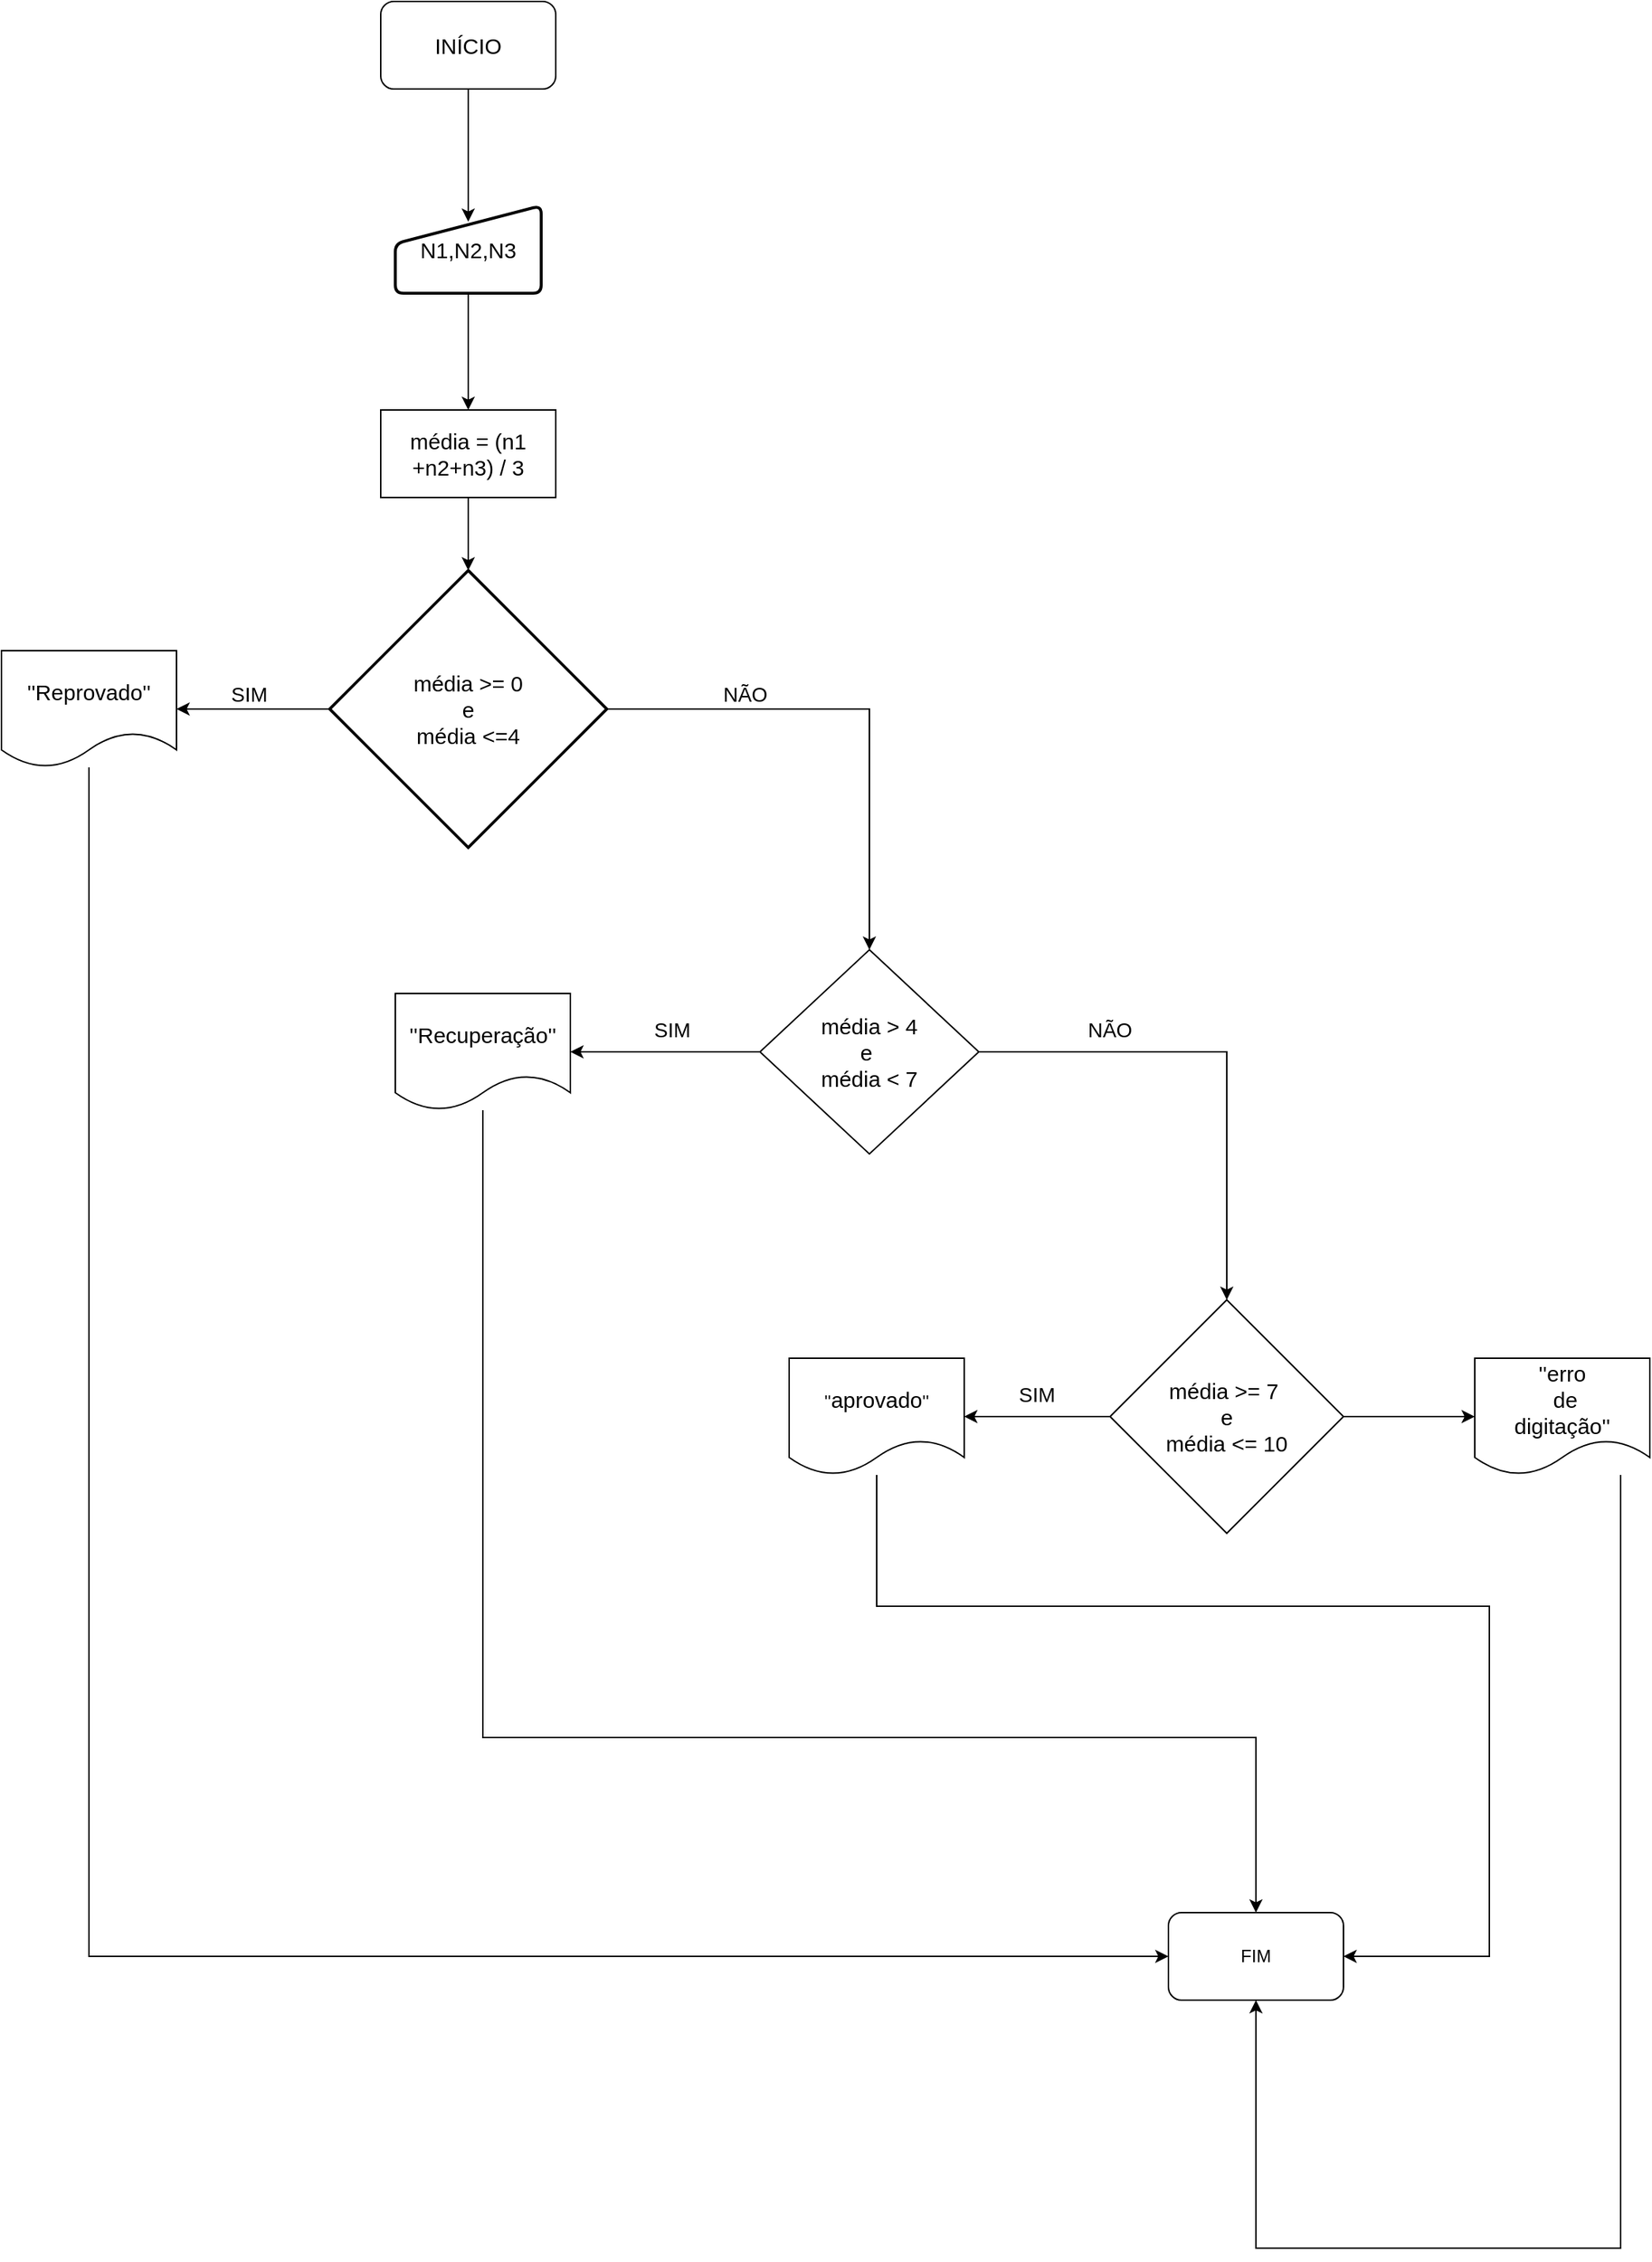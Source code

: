 <mxfile version="25.0.2">
  <diagram name="Página-1" id="ssGn1hE6Pi88eOgvqgZC">
    <mxGraphModel dx="1884" dy="1116" grid="1" gridSize="10" guides="1" tooltips="1" connect="1" arrows="1" fold="1" page="0" pageScale="1" pageWidth="827" pageHeight="1169" math="0" shadow="0">
      <root>
        <mxCell id="0" />
        <mxCell id="1" parent="0" />
        <mxCell id="n0SYoMS7JtNO6ScEWfuo-1" value="&lt;font style=&quot;font-size: 15px;&quot;&gt;INÍCIO&lt;/font&gt;" style="rounded=1;whiteSpace=wrap;html=1;" vertex="1" parent="1">
          <mxGeometry x="330" y="50" width="120" height="60" as="geometry" />
        </mxCell>
        <mxCell id="n0SYoMS7JtNO6ScEWfuo-12" style="edgeStyle=orthogonalEdgeStyle;rounded=0;orthogonalLoop=1;jettySize=auto;html=1;" edge="1" parent="1" source="n0SYoMS7JtNO6ScEWfuo-9" target="n0SYoMS7JtNO6ScEWfuo-11">
          <mxGeometry relative="1" as="geometry" />
        </mxCell>
        <mxCell id="n0SYoMS7JtNO6ScEWfuo-9" value="&lt;font style=&quot;font-size: 15px;&quot;&gt;N1,N2,N3&lt;/font&gt;" style="html=1;strokeWidth=2;shape=manualInput;whiteSpace=wrap;rounded=1;size=26;arcSize=11;" vertex="1" parent="1">
          <mxGeometry x="340" y="190" width="100" height="60" as="geometry" />
        </mxCell>
        <mxCell id="n0SYoMS7JtNO6ScEWfuo-10" style="edgeStyle=orthogonalEdgeStyle;rounded=0;orthogonalLoop=1;jettySize=auto;html=1;entryX=0.5;entryY=0.183;entryDx=0;entryDy=0;entryPerimeter=0;" edge="1" parent="1" source="n0SYoMS7JtNO6ScEWfuo-1" target="n0SYoMS7JtNO6ScEWfuo-9">
          <mxGeometry relative="1" as="geometry" />
        </mxCell>
        <mxCell id="n0SYoMS7JtNO6ScEWfuo-11" value="&lt;span style=&quot;font-size: 15px;&quot;&gt;média = (n1 +n2+n3) / 3&lt;/span&gt;" style="rounded=0;whiteSpace=wrap;html=1;" vertex="1" parent="1">
          <mxGeometry x="330" y="330" width="120" height="60" as="geometry" />
        </mxCell>
        <mxCell id="n0SYoMS7JtNO6ScEWfuo-17" style="edgeStyle=orthogonalEdgeStyle;rounded=0;orthogonalLoop=1;jettySize=auto;html=1;" edge="1" parent="1" source="n0SYoMS7JtNO6ScEWfuo-14" target="n0SYoMS7JtNO6ScEWfuo-16">
          <mxGeometry relative="1" as="geometry" />
        </mxCell>
        <mxCell id="n0SYoMS7JtNO6ScEWfuo-20" style="edgeStyle=orthogonalEdgeStyle;rounded=0;orthogonalLoop=1;jettySize=auto;html=1;" edge="1" parent="1" source="n0SYoMS7JtNO6ScEWfuo-14" target="n0SYoMS7JtNO6ScEWfuo-19">
          <mxGeometry relative="1" as="geometry" />
        </mxCell>
        <mxCell id="n0SYoMS7JtNO6ScEWfuo-14" value="&lt;font style=&quot;font-size: 15px;&quot;&gt;média &amp;gt;= 0&lt;/font&gt;&lt;div&gt;&lt;font style=&quot;font-size: 15px;&quot;&gt;e&lt;/font&gt;&lt;/div&gt;&lt;div&gt;&lt;font style=&quot;font-size: 15px;&quot;&gt;média &amp;lt;=4&lt;/font&gt;&lt;/div&gt;" style="strokeWidth=2;html=1;shape=mxgraph.flowchart.decision;whiteSpace=wrap;" vertex="1" parent="1">
          <mxGeometry x="295" y="440" width="190" height="190" as="geometry" />
        </mxCell>
        <mxCell id="n0SYoMS7JtNO6ScEWfuo-15" style="edgeStyle=orthogonalEdgeStyle;rounded=0;orthogonalLoop=1;jettySize=auto;html=1;entryX=0.5;entryY=0;entryDx=0;entryDy=0;entryPerimeter=0;" edge="1" parent="1" source="n0SYoMS7JtNO6ScEWfuo-11" target="n0SYoMS7JtNO6ScEWfuo-14">
          <mxGeometry relative="1" as="geometry" />
        </mxCell>
        <mxCell id="n0SYoMS7JtNO6ScEWfuo-42" style="edgeStyle=orthogonalEdgeStyle;rounded=0;orthogonalLoop=1;jettySize=auto;html=1;entryX=0;entryY=0.5;entryDx=0;entryDy=0;" edge="1" parent="1" source="n0SYoMS7JtNO6ScEWfuo-16" target="n0SYoMS7JtNO6ScEWfuo-40">
          <mxGeometry relative="1" as="geometry">
            <Array as="points">
              <mxPoint x="130" y="1390" />
            </Array>
          </mxGeometry>
        </mxCell>
        <mxCell id="n0SYoMS7JtNO6ScEWfuo-16" value="&lt;span style=&quot;font-size: 15px;&quot;&gt;&#39;&#39;Reprovado&#39;&#39;&lt;/span&gt;" style="shape=document;whiteSpace=wrap;html=1;boundedLbl=1;" vertex="1" parent="1">
          <mxGeometry x="70" y="495" width="120" height="80" as="geometry" />
        </mxCell>
        <mxCell id="n0SYoMS7JtNO6ScEWfuo-18" value="SIM" style="text;html=1;align=center;verticalAlign=middle;whiteSpace=wrap;rounded=0;fontSize=14;" vertex="1" parent="1">
          <mxGeometry x="210" y="510" width="60" height="30" as="geometry" />
        </mxCell>
        <mxCell id="n0SYoMS7JtNO6ScEWfuo-22" style="edgeStyle=orthogonalEdgeStyle;rounded=0;orthogonalLoop=1;jettySize=auto;html=1;" edge="1" parent="1" source="n0SYoMS7JtNO6ScEWfuo-19" target="n0SYoMS7JtNO6ScEWfuo-21">
          <mxGeometry relative="1" as="geometry" />
        </mxCell>
        <mxCell id="n0SYoMS7JtNO6ScEWfuo-33" style="edgeStyle=orthogonalEdgeStyle;rounded=0;orthogonalLoop=1;jettySize=auto;html=1;entryX=0.5;entryY=0;entryDx=0;entryDy=0;" edge="1" parent="1" source="n0SYoMS7JtNO6ScEWfuo-19" target="n0SYoMS7JtNO6ScEWfuo-25">
          <mxGeometry relative="1" as="geometry" />
        </mxCell>
        <mxCell id="n0SYoMS7JtNO6ScEWfuo-19" value="&lt;font style=&quot;font-size: 15px;&quot;&gt;média &amp;gt; 4&lt;/font&gt;&lt;div&gt;&lt;font style=&quot;font-size: 15px;&quot;&gt;e&amp;nbsp;&lt;/font&gt;&lt;/div&gt;&lt;div&gt;&lt;font style=&quot;font-size: 15px;&quot;&gt;média &amp;lt; 7&lt;/font&gt;&lt;/div&gt;" style="rhombus;whiteSpace=wrap;html=1;" vertex="1" parent="1">
          <mxGeometry x="590" y="700" width="150" height="140" as="geometry" />
        </mxCell>
        <mxCell id="n0SYoMS7JtNO6ScEWfuo-43" style="edgeStyle=orthogonalEdgeStyle;rounded=0;orthogonalLoop=1;jettySize=auto;html=1;entryX=0.5;entryY=0;entryDx=0;entryDy=0;" edge="1" parent="1" source="n0SYoMS7JtNO6ScEWfuo-21" target="n0SYoMS7JtNO6ScEWfuo-40">
          <mxGeometry relative="1" as="geometry">
            <Array as="points">
              <mxPoint x="400" y="1240" />
              <mxPoint x="930" y="1240" />
            </Array>
          </mxGeometry>
        </mxCell>
        <mxCell id="n0SYoMS7JtNO6ScEWfuo-21" value="&lt;font style=&quot;font-size: 15px;&quot;&gt;&#39;&#39;Recuperação&#39;&#39;&lt;/font&gt;" style="shape=document;whiteSpace=wrap;html=1;boundedLbl=1;" vertex="1" parent="1">
          <mxGeometry x="340" y="730" width="120" height="80" as="geometry" />
        </mxCell>
        <mxCell id="n0SYoMS7JtNO6ScEWfuo-23" value="&lt;font style=&quot;font-size: 14px;&quot;&gt;SIM&lt;/font&gt;" style="text;html=1;align=center;verticalAlign=middle;whiteSpace=wrap;rounded=0;" vertex="1" parent="1">
          <mxGeometry x="500" y="740" width="60" height="30" as="geometry" />
        </mxCell>
        <mxCell id="n0SYoMS7JtNO6ScEWfuo-24" value="&lt;font style=&quot;font-size: 14px;&quot;&gt;NÃO&lt;/font&gt;" style="text;html=1;align=center;verticalAlign=middle;whiteSpace=wrap;rounded=0;" vertex="1" parent="1">
          <mxGeometry x="550" y="510" width="60" height="30" as="geometry" />
        </mxCell>
        <mxCell id="n0SYoMS7JtNO6ScEWfuo-36" value="" style="edgeStyle=orthogonalEdgeStyle;rounded=0;orthogonalLoop=1;jettySize=auto;html=1;" edge="1" parent="1" source="n0SYoMS7JtNO6ScEWfuo-25" target="n0SYoMS7JtNO6ScEWfuo-35">
          <mxGeometry relative="1" as="geometry" />
        </mxCell>
        <mxCell id="n0SYoMS7JtNO6ScEWfuo-39" value="" style="edgeStyle=orthogonalEdgeStyle;rounded=0;orthogonalLoop=1;jettySize=auto;html=1;" edge="1" parent="1" source="n0SYoMS7JtNO6ScEWfuo-25" target="n0SYoMS7JtNO6ScEWfuo-38">
          <mxGeometry relative="1" as="geometry" />
        </mxCell>
        <mxCell id="n0SYoMS7JtNO6ScEWfuo-25" value="&lt;font style=&quot;font-size: 15px;&quot;&gt;média &amp;gt;= 7&amp;nbsp;&lt;/font&gt;&lt;div&gt;&lt;font style=&quot;font-size: 15px;&quot;&gt;e&lt;/font&gt;&lt;/div&gt;&lt;div&gt;&lt;font style=&quot;font-size: 15px;&quot;&gt;média &amp;lt;= 10&lt;/font&gt;&lt;/div&gt;" style="rhombus;whiteSpace=wrap;html=1;" vertex="1" parent="1">
          <mxGeometry x="830" y="940" width="160" height="160" as="geometry" />
        </mxCell>
        <mxCell id="n0SYoMS7JtNO6ScEWfuo-34" value="&lt;font style=&quot;font-size: 14px;&quot;&gt;NÃO&lt;/font&gt;" style="text;html=1;align=center;verticalAlign=middle;whiteSpace=wrap;rounded=0;" vertex="1" parent="1">
          <mxGeometry x="800" y="740" width="60" height="30" as="geometry" />
        </mxCell>
        <mxCell id="n0SYoMS7JtNO6ScEWfuo-47" style="edgeStyle=orthogonalEdgeStyle;rounded=0;orthogonalLoop=1;jettySize=auto;html=1;entryX=1;entryY=0.5;entryDx=0;entryDy=0;" edge="1" parent="1" source="n0SYoMS7JtNO6ScEWfuo-35" target="n0SYoMS7JtNO6ScEWfuo-40">
          <mxGeometry relative="1" as="geometry">
            <Array as="points">
              <mxPoint x="670" y="1150" />
              <mxPoint x="1090" y="1150" />
              <mxPoint x="1090" y="1390" />
            </Array>
          </mxGeometry>
        </mxCell>
        <mxCell id="n0SYoMS7JtNO6ScEWfuo-35" value="&#39;&#39;&lt;font style=&quot;font-size: 15px;&quot;&gt;aprovado&lt;/font&gt;&#39;&#39;" style="shape=document;whiteSpace=wrap;html=1;boundedLbl=1;" vertex="1" parent="1">
          <mxGeometry x="610" y="980" width="120" height="80" as="geometry" />
        </mxCell>
        <mxCell id="n0SYoMS7JtNO6ScEWfuo-37" value="SIM" style="text;html=1;align=center;verticalAlign=middle;whiteSpace=wrap;rounded=0;fontSize=14;" vertex="1" parent="1">
          <mxGeometry x="750" y="990" width="60" height="30" as="geometry" />
        </mxCell>
        <mxCell id="n0SYoMS7JtNO6ScEWfuo-46" style="edgeStyle=orthogonalEdgeStyle;rounded=0;orthogonalLoop=1;jettySize=auto;html=1;entryX=0.5;entryY=1;entryDx=0;entryDy=0;" edge="1" parent="1" source="n0SYoMS7JtNO6ScEWfuo-38" target="n0SYoMS7JtNO6ScEWfuo-40">
          <mxGeometry relative="1" as="geometry">
            <Array as="points">
              <mxPoint x="1180" y="1590" />
              <mxPoint x="930" y="1590" />
            </Array>
          </mxGeometry>
        </mxCell>
        <mxCell id="n0SYoMS7JtNO6ScEWfuo-38" value="&lt;font style=&quot;font-size: 15px;&quot;&gt;&#39;&#39;erro&lt;/font&gt;&lt;div&gt;&lt;font style=&quot;font-size: 15px;&quot;&gt;&amp;nbsp;de&lt;/font&gt;&lt;/div&gt;&lt;div&gt;&lt;font style=&quot;font-size: 15px;&quot;&gt;digitação&#39;&#39;&lt;/font&gt;&lt;/div&gt;" style="shape=document;whiteSpace=wrap;html=1;boundedLbl=1;" vertex="1" parent="1">
          <mxGeometry x="1080" y="980" width="120" height="80" as="geometry" />
        </mxCell>
        <mxCell id="n0SYoMS7JtNO6ScEWfuo-40" value="FIM" style="rounded=1;whiteSpace=wrap;html=1;" vertex="1" parent="1">
          <mxGeometry x="870" y="1360" width="120" height="60" as="geometry" />
        </mxCell>
      </root>
    </mxGraphModel>
  </diagram>
</mxfile>
